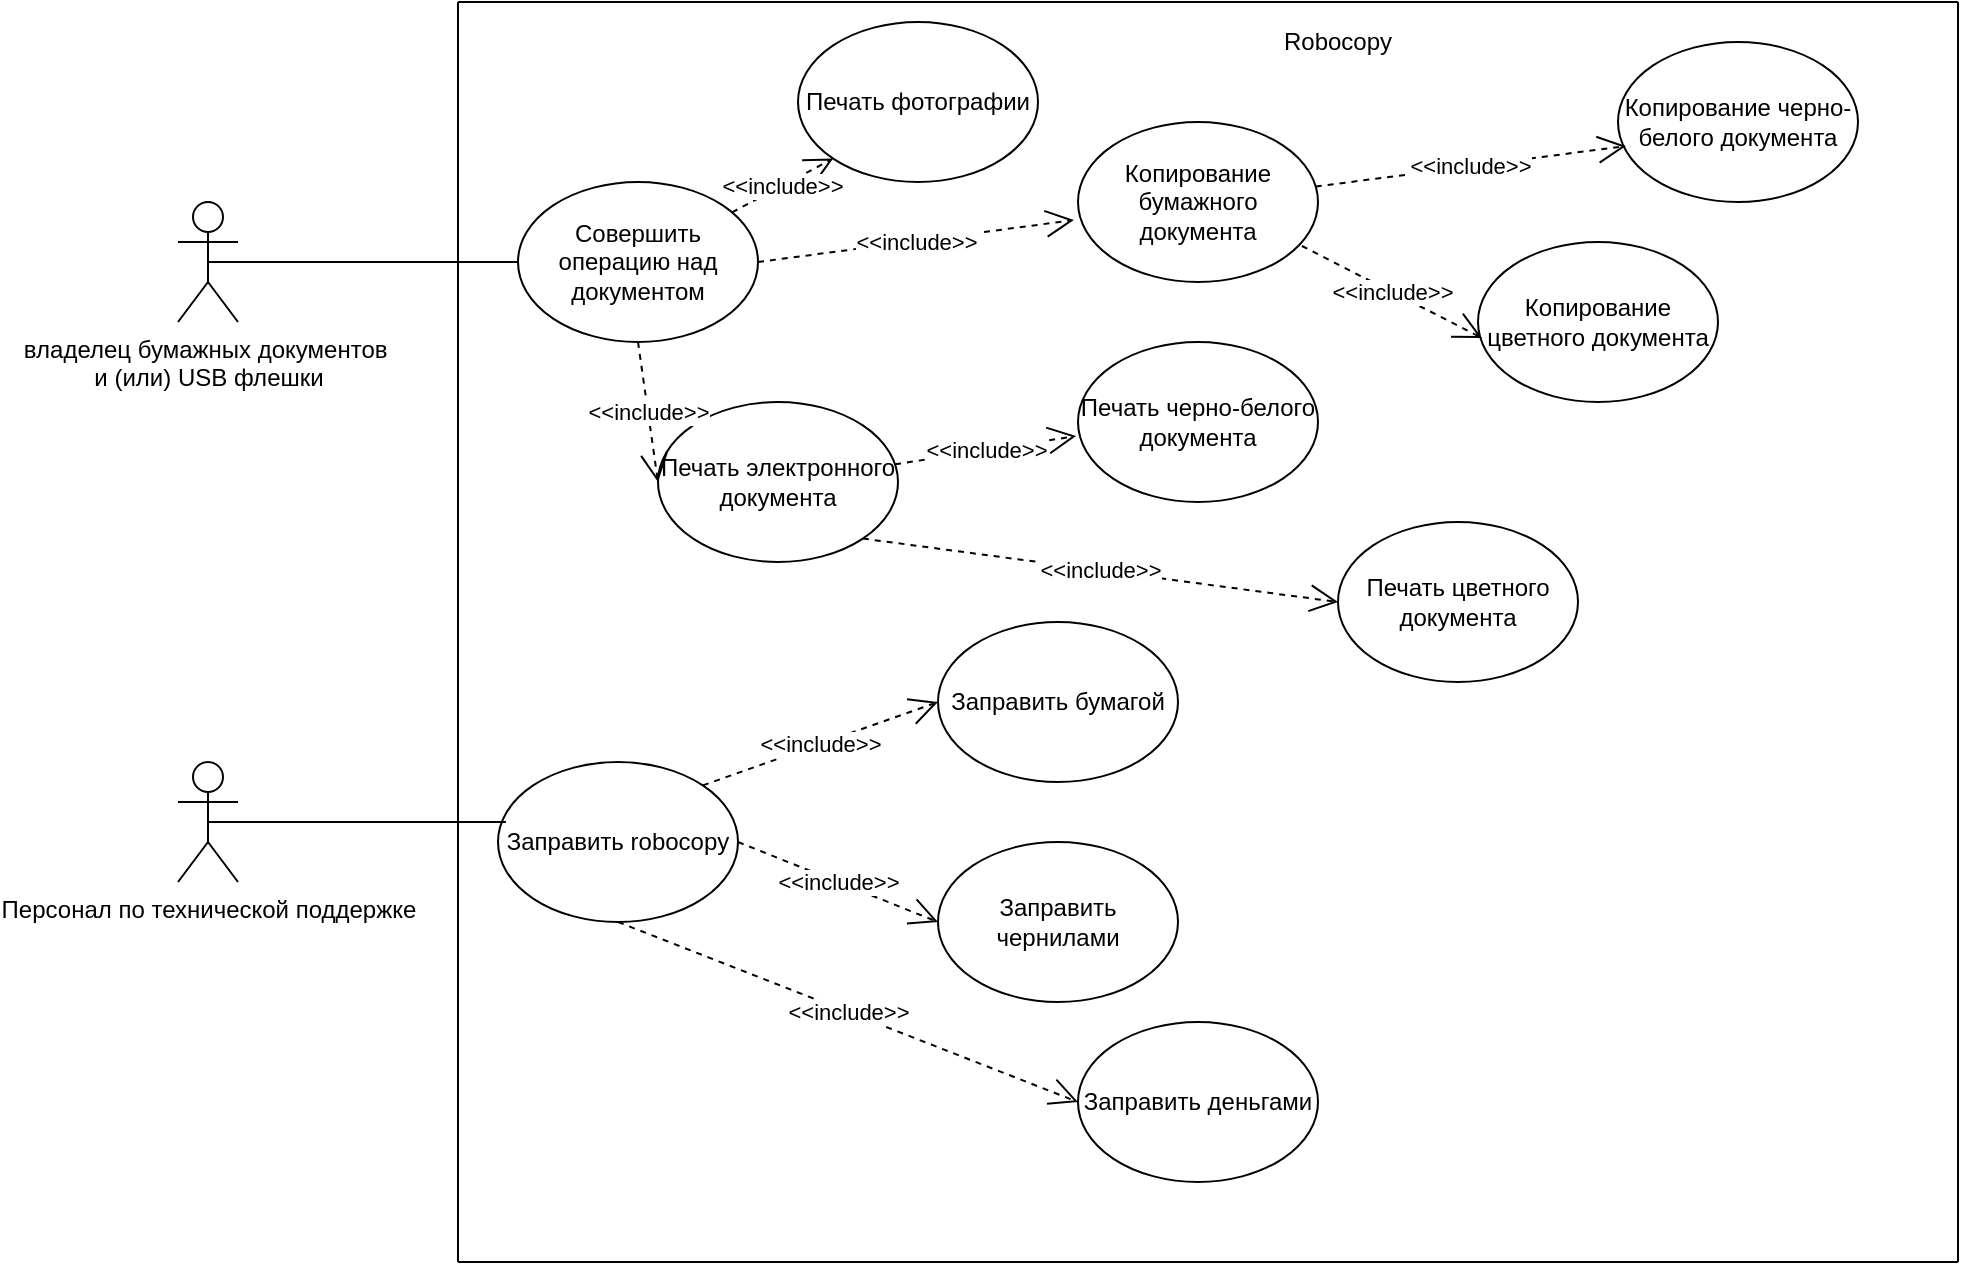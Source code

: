 <mxfile version="13.7.3" type="device"><diagram name="Page-1" id="e7e014a7-5840-1c2e-5031-d8a46d1fe8dd"><mxGraphModel dx="1108" dy="510" grid="1" gridSize="10" guides="1" tooltips="1" connect="1" arrows="1" fold="1" page="1" pageScale="1" pageWidth="1169" pageHeight="826" background="#ffffff" math="0" shadow="0"><root><mxCell id="0"/><mxCell id="1" parent="0"/><mxCell id="mxKff4TUExMsWXciOVz--43" value="" style="endArrow=none;html=1;" parent="1" edge="1"><mxGeometry width="50" height="50" relative="1" as="geometry"><mxPoint x="580" y="750" as="sourcePoint"/><mxPoint x="580" y="120" as="targetPoint"/></mxGeometry></mxCell><mxCell id="mxKff4TUExMsWXciOVz--44" value="" style="endArrow=none;html=1;" parent="1" edge="1"><mxGeometry width="50" height="50" relative="1" as="geometry"><mxPoint x="580" y="120" as="sourcePoint"/><mxPoint x="1330" y="120" as="targetPoint"/></mxGeometry></mxCell><mxCell id="mxKff4TUExMsWXciOVz--45" value="" style="endArrow=none;html=1;" parent="1" edge="1"><mxGeometry width="50" height="50" relative="1" as="geometry"><mxPoint x="1330" y="750" as="sourcePoint"/><mxPoint x="1330" y="120" as="targetPoint"/></mxGeometry></mxCell><mxCell id="mxKff4TUExMsWXciOVz--46" value="" style="endArrow=none;html=1;" parent="1" edge="1"><mxGeometry width="50" height="50" relative="1" as="geometry"><mxPoint x="580" y="750" as="sourcePoint"/><mxPoint x="1330" y="750" as="targetPoint"/></mxGeometry></mxCell><mxCell id="mxKff4TUExMsWXciOVz--49" value="Robocopy" style="text;html=1;strokeColor=none;fillColor=none;align=center;verticalAlign=middle;whiteSpace=wrap;rounded=0;" parent="1" vertex="1"><mxGeometry x="1000" y="130" width="40" height="20" as="geometry"/></mxCell><mxCell id="vWTJwYz9dyzXNxYmZMRG-1" value="владелец бумажных документов&amp;nbsp;&lt;br&gt;и (или) USB флешки" style="shape=umlActor;verticalLabelPosition=bottom;verticalAlign=top;html=1;outlineConnect=0;" parent="1" vertex="1"><mxGeometry x="440" y="220" width="30" height="60" as="geometry"/></mxCell><mxCell id="vWTJwYz9dyzXNxYmZMRG-3" value="Персонал по технической поддержке" style="shape=umlActor;verticalLabelPosition=bottom;verticalAlign=top;html=1;outlineConnect=0;" parent="1" vertex="1"><mxGeometry x="440" y="500" width="30" height="60" as="geometry"/></mxCell><mxCell id="vWTJwYz9dyzXNxYmZMRG-4" value="Заправить robocopy" style="ellipse;whiteSpace=wrap;html=1;" parent="1" vertex="1"><mxGeometry x="600" y="500" width="120" height="80" as="geometry"/></mxCell><mxCell id="vWTJwYz9dyzXNxYmZMRG-5" value="" style="endArrow=none;html=1;exitX=0.5;exitY=0.5;exitDx=0;exitDy=0;exitPerimeter=0;entryX=0.033;entryY=0.375;entryDx=0;entryDy=0;entryPerimeter=0;" parent="1" source="vWTJwYz9dyzXNxYmZMRG-3" target="vWTJwYz9dyzXNxYmZMRG-4" edge="1"><mxGeometry width="50" height="50" relative="1" as="geometry"><mxPoint x="530" y="480" as="sourcePoint"/><mxPoint x="580" y="430" as="targetPoint"/></mxGeometry></mxCell><mxCell id="vWTJwYz9dyzXNxYmZMRG-6" value="Заправить бумагой" style="ellipse;whiteSpace=wrap;html=1;" parent="1" vertex="1"><mxGeometry x="820" y="430" width="120" height="80" as="geometry"/></mxCell><mxCell id="vWTJwYz9dyzXNxYmZMRG-7" value="Заправить чернилами" style="ellipse;whiteSpace=wrap;html=1;" parent="1" vertex="1"><mxGeometry x="820" y="540" width="120" height="80" as="geometry"/></mxCell><mxCell id="vWTJwYz9dyzXNxYmZMRG-8" value="Заправить деньгами" style="ellipse;whiteSpace=wrap;html=1;" parent="1" vertex="1"><mxGeometry x="890" y="630" width="120" height="80" as="geometry"/></mxCell><mxCell id="vWTJwYz9dyzXNxYmZMRG-12" value="Совершить операцию над&lt;br&gt;документом" style="ellipse;whiteSpace=wrap;html=1;" parent="1" vertex="1"><mxGeometry x="610" y="210" width="120" height="80" as="geometry"/></mxCell><mxCell id="vWTJwYz9dyzXNxYmZMRG-13" value="" style="endArrow=none;html=1;exitX=0.5;exitY=0.5;exitDx=0;exitDy=0;exitPerimeter=0;entryX=0;entryY=0.5;entryDx=0;entryDy=0;" parent="1" source="vWTJwYz9dyzXNxYmZMRG-1" target="vWTJwYz9dyzXNxYmZMRG-12" edge="1"><mxGeometry width="50" height="50" relative="1" as="geometry"><mxPoint x="530" y="380" as="sourcePoint"/><mxPoint x="580" y="330" as="targetPoint"/></mxGeometry></mxCell><mxCell id="vWTJwYz9dyzXNxYmZMRG-14" value="Копирование бумажного документа" style="ellipse;whiteSpace=wrap;html=1;" parent="1" vertex="1"><mxGeometry x="890" y="180" width="120" height="80" as="geometry"/></mxCell><mxCell id="vWTJwYz9dyzXNxYmZMRG-15" value="Печать электронного документа" style="ellipse;whiteSpace=wrap;html=1;" parent="1" vertex="1"><mxGeometry x="680" y="320" width="120" height="80" as="geometry"/></mxCell><mxCell id="SRPAwtBXQtkcvKXOoM07-5" value="&amp;lt;&amp;lt;include&amp;gt;&amp;gt;" style="endArrow=open;endSize=12;dashed=1;html=1;exitX=1;exitY=0.5;exitDx=0;exitDy=0;entryX=-0.017;entryY=0.613;entryDx=0;entryDy=0;entryPerimeter=0;" parent="1" source="vWTJwYz9dyzXNxYmZMRG-12" target="vWTJwYz9dyzXNxYmZMRG-14" edge="1"><mxGeometry width="160" relative="1" as="geometry"><mxPoint x="910" y="350" as="sourcePoint"/><mxPoint x="750" y="350" as="targetPoint"/></mxGeometry></mxCell><mxCell id="SRPAwtBXQtkcvKXOoM07-6" value="&amp;lt;&amp;lt;include&amp;gt;&amp;gt;" style="endArrow=open;endSize=12;dashed=1;html=1;exitX=0.5;exitY=1;exitDx=0;exitDy=0;entryX=0;entryY=0.5;entryDx=0;entryDy=0;" parent="1" source="vWTJwYz9dyzXNxYmZMRG-12" target="vWTJwYz9dyzXNxYmZMRG-15" edge="1"><mxGeometry width="160" relative="1" as="geometry"><mxPoint x="740" y="260" as="sourcePoint"/><mxPoint x="897.96" y="239.04" as="targetPoint"/></mxGeometry></mxCell><mxCell id="SRPAwtBXQtkcvKXOoM07-12" value="&amp;lt;&amp;lt;include&amp;gt;&amp;gt;" style="endArrow=open;endSize=12;dashed=1;html=1;exitX=1;exitY=0;exitDx=0;exitDy=0;entryX=0;entryY=0.5;entryDx=0;entryDy=0;" parent="1" target="vWTJwYz9dyzXNxYmZMRG-6" edge="1"><mxGeometry width="160" relative="1" as="geometry"><mxPoint x="702.426" y="511.716" as="sourcePoint"/><mxPoint x="860" y="480" as="targetPoint"/></mxGeometry></mxCell><mxCell id="SRPAwtBXQtkcvKXOoM07-14" value="&amp;lt;&amp;lt;include&amp;gt;&amp;gt;" style="endArrow=open;endSize=12;dashed=1;html=1;exitX=1;exitY=0.5;exitDx=0;exitDy=0;entryX=0;entryY=0.5;entryDx=0;entryDy=0;" parent="1" source="vWTJwYz9dyzXNxYmZMRG-4" target="vWTJwYz9dyzXNxYmZMRG-7" edge="1"><mxGeometry width="160" relative="1" as="geometry"><mxPoint x="712.426" y="521.716" as="sourcePoint"/><mxPoint x="870" y="490" as="targetPoint"/></mxGeometry></mxCell><mxCell id="SRPAwtBXQtkcvKXOoM07-15" value="&amp;lt;&amp;lt;include&amp;gt;&amp;gt;" style="endArrow=open;endSize=12;dashed=1;html=1;exitX=0.5;exitY=1;exitDx=0;exitDy=0;entryX=0;entryY=0.5;entryDx=0;entryDy=0;" parent="1" source="vWTJwYz9dyzXNxYmZMRG-4" target="vWTJwYz9dyzXNxYmZMRG-8" edge="1"><mxGeometry width="160" relative="1" as="geometry"><mxPoint x="722.426" y="531.716" as="sourcePoint"/><mxPoint x="880" y="500" as="targetPoint"/></mxGeometry></mxCell><mxCell id="QaalLAuSoNw6-q9oS9yJ-1" value="Печать фотографии" style="ellipse;whiteSpace=wrap;html=1;" parent="1" vertex="1"><mxGeometry x="750" y="130" width="120" height="80" as="geometry"/></mxCell><mxCell id="QaalLAuSoNw6-q9oS9yJ-2" value="&amp;lt;&amp;lt;include&amp;gt;&amp;gt;" style="endArrow=open;endSize=12;dashed=1;html=1;entryX=0;entryY=1;entryDx=0;entryDy=0;" parent="1" source="vWTJwYz9dyzXNxYmZMRG-12" target="QaalLAuSoNw6-q9oS9yJ-1" edge="1"><mxGeometry width="160" relative="1" as="geometry"><mxPoint x="740" y="260" as="sourcePoint"/><mxPoint x="897.96" y="239.04" as="targetPoint"/></mxGeometry></mxCell><mxCell id="QaalLAuSoNw6-q9oS9yJ-4" value="Печать черно-белого документа" style="ellipse;whiteSpace=wrap;html=1;" parent="1" vertex="1"><mxGeometry x="890" y="290" width="120" height="80" as="geometry"/></mxCell><mxCell id="QaalLAuSoNw6-q9oS9yJ-5" value="&amp;lt;&amp;lt;include&amp;gt;&amp;gt;" style="endArrow=open;endSize=12;dashed=1;html=1;entryX=-0.008;entryY=0.588;entryDx=0;entryDy=0;entryPerimeter=0;" parent="1" source="vWTJwYz9dyzXNxYmZMRG-15" target="QaalLAuSoNw6-q9oS9yJ-4" edge="1"><mxGeometry width="160" relative="1" as="geometry"><mxPoint x="728.96" y="285.04" as="sourcePoint"/><mxPoint x="890" y="330" as="targetPoint"/></mxGeometry></mxCell><mxCell id="QaalLAuSoNw6-q9oS9yJ-6" value="Печать цветного документа" style="ellipse;whiteSpace=wrap;html=1;" parent="1" vertex="1"><mxGeometry x="1020" y="380" width="120" height="80" as="geometry"/></mxCell><mxCell id="QaalLAuSoNw6-q9oS9yJ-7" value="&amp;lt;&amp;lt;include&amp;gt;&amp;gt;" style="endArrow=open;endSize=12;dashed=1;html=1;exitX=1;exitY=1;exitDx=0;exitDy=0;entryX=0;entryY=0.5;entryDx=0;entryDy=0;" parent="1" source="vWTJwYz9dyzXNxYmZMRG-15" target="QaalLAuSoNw6-q9oS9yJ-6" edge="1"><mxGeometry width="160" relative="1" as="geometry"><mxPoint x="1003.157" y="311.449" as="sourcePoint"/><mxPoint x="1099.04" y="277.04" as="targetPoint"/></mxGeometry></mxCell><mxCell id="QaalLAuSoNw6-q9oS9yJ-8" value="Копирование черно-белого документа" style="ellipse;whiteSpace=wrap;html=1;" parent="1" vertex="1"><mxGeometry x="1160" y="140" width="120" height="80" as="geometry"/></mxCell><mxCell id="QaalLAuSoNw6-q9oS9yJ-9" value="&amp;lt;&amp;lt;include&amp;gt;&amp;gt;" style="endArrow=open;endSize=12;dashed=1;html=1;entryX=0.033;entryY=0.65;entryDx=0;entryDy=0;entryPerimeter=0;" parent="1" source="vWTJwYz9dyzXNxYmZMRG-14" target="QaalLAuSoNw6-q9oS9yJ-8" edge="1"><mxGeometry width="160" relative="1" as="geometry"><mxPoint x="1009.14" y="336.748" as="sourcePoint"/><mxPoint x="1099.04" y="347.04" as="targetPoint"/></mxGeometry></mxCell><mxCell id="QaalLAuSoNw6-q9oS9yJ-10" value="Копирование цветного&amp;nbsp;документа" style="ellipse;whiteSpace=wrap;html=1;" parent="1" vertex="1"><mxGeometry x="1090" y="240" width="120" height="80" as="geometry"/></mxCell><mxCell id="QaalLAuSoNw6-q9oS9yJ-11" value="&amp;lt;&amp;lt;include&amp;gt;&amp;gt;" style="endArrow=open;endSize=12;dashed=1;html=1;exitX=0.933;exitY=0.775;exitDx=0;exitDy=0;exitPerimeter=0;entryX=0.017;entryY=0.6;entryDx=0;entryDy=0;entryPerimeter=0;" parent="1" source="vWTJwYz9dyzXNxYmZMRG-14" target="QaalLAuSoNw6-q9oS9yJ-10" edge="1"><mxGeometry width="160" relative="1" as="geometry"><mxPoint x="1018.867" y="222.262" as="sourcePoint"/><mxPoint x="1173.96" y="202" as="targetPoint"/></mxGeometry></mxCell></root></mxGraphModel></diagram></mxfile>